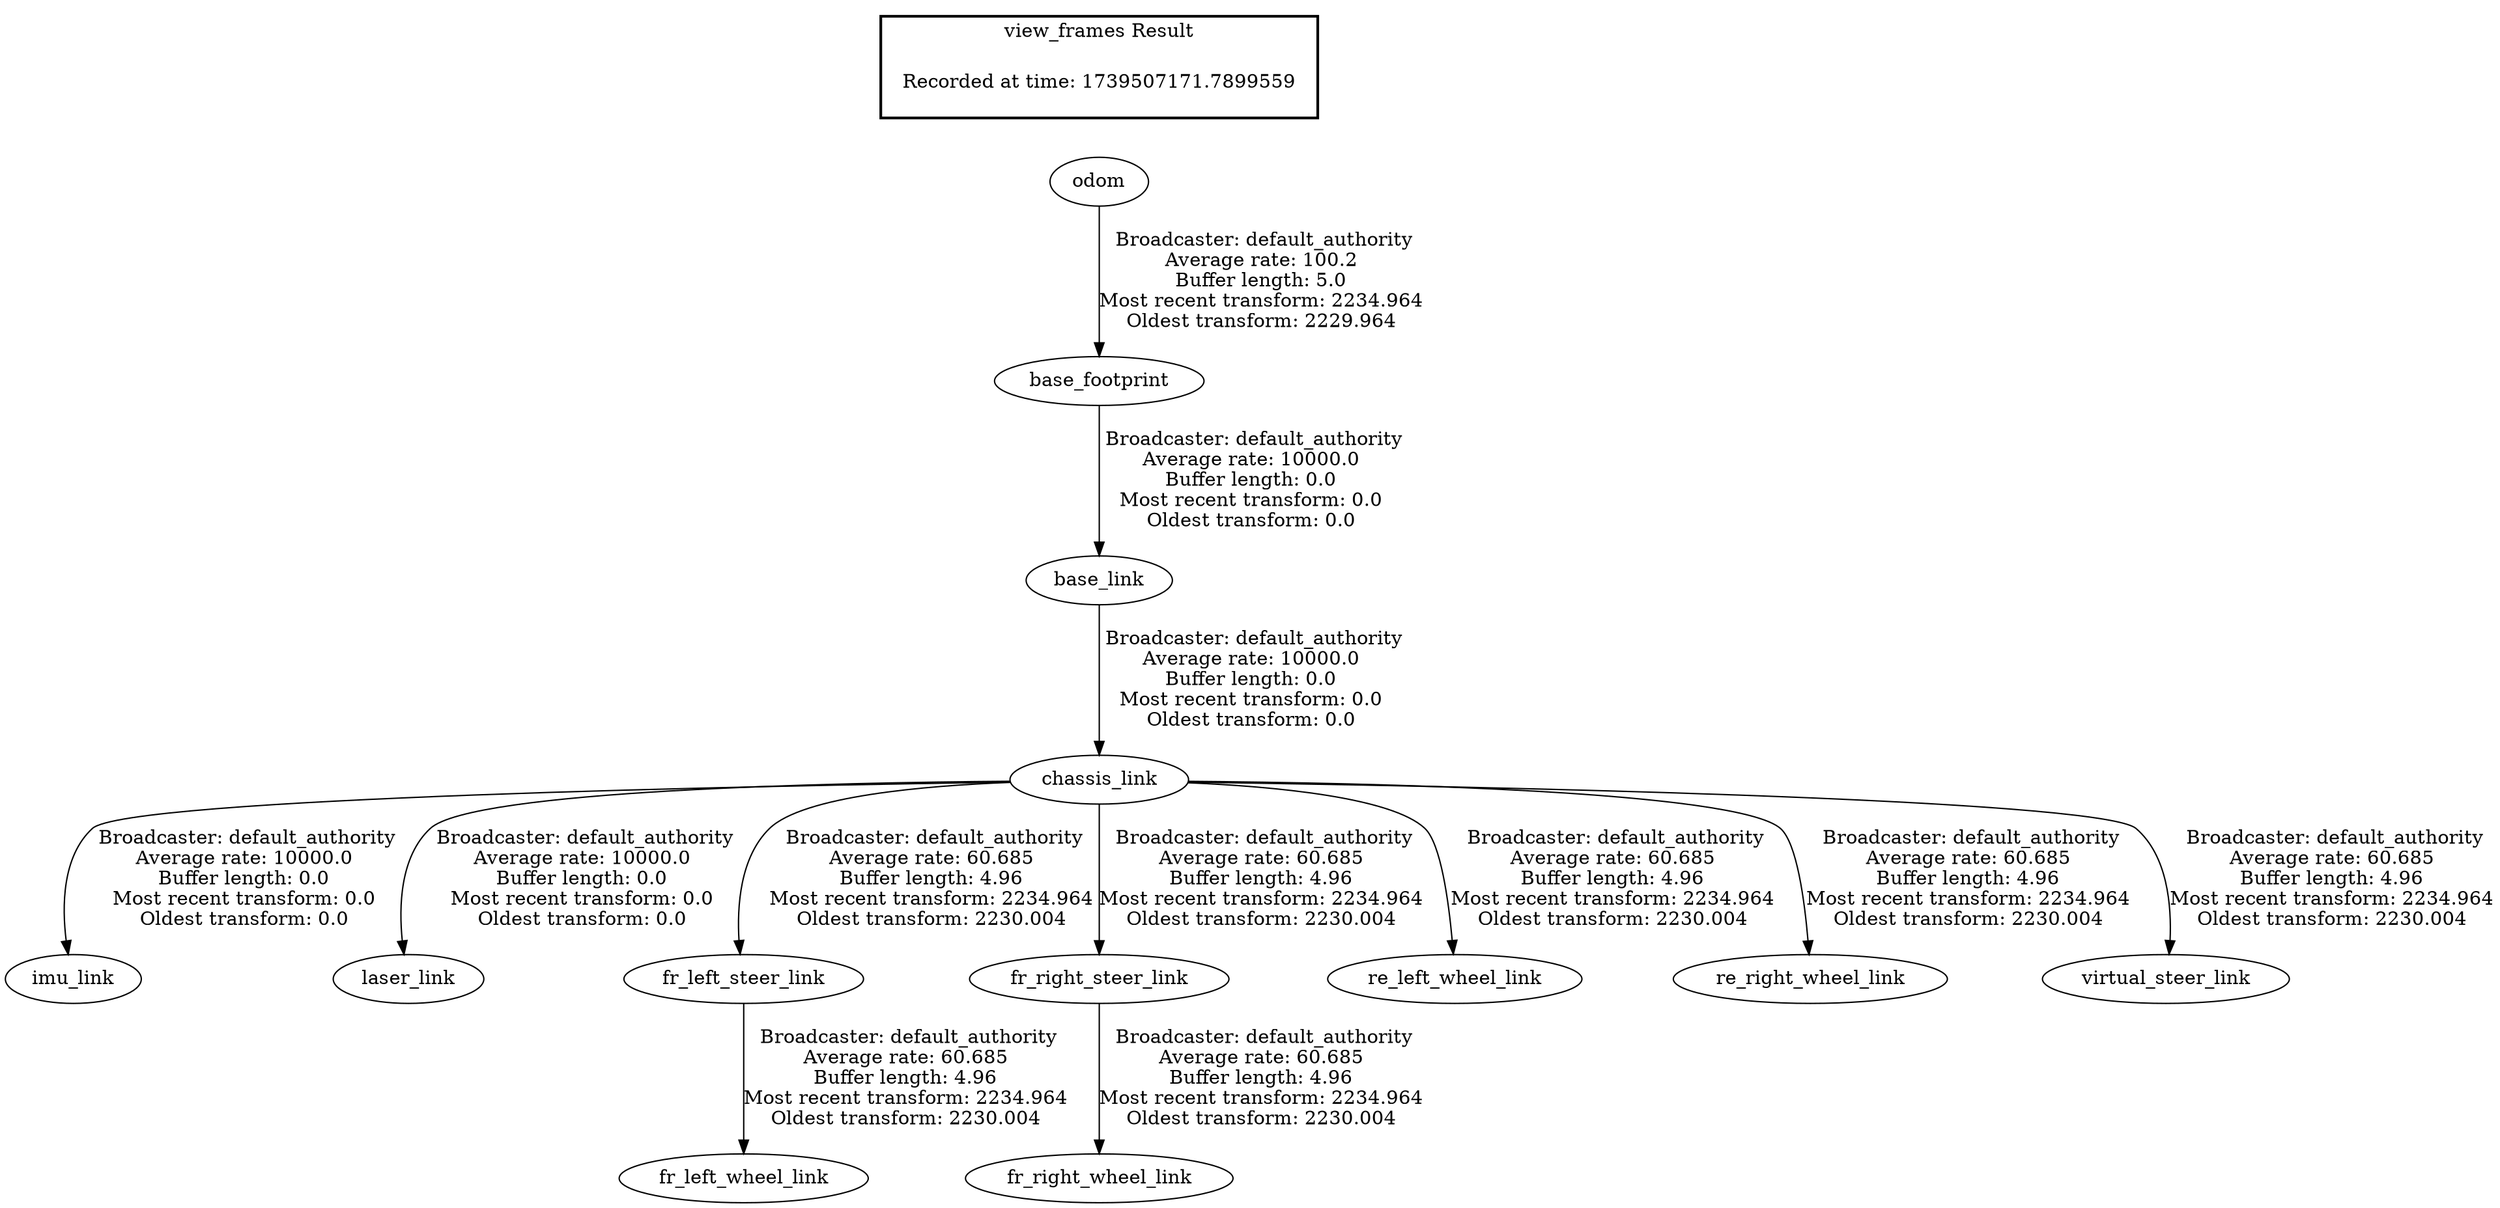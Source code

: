 digraph G {
"odom" -> "base_footprint"[label=" Broadcaster: default_authority\nAverage rate: 100.2\nBuffer length: 5.0\nMost recent transform: 2234.964\nOldest transform: 2229.964\n"];
"base_footprint" -> "base_link"[label=" Broadcaster: default_authority\nAverage rate: 10000.0\nBuffer length: 0.0\nMost recent transform: 0.0\nOldest transform: 0.0\n"];
"base_link" -> "chassis_link"[label=" Broadcaster: default_authority\nAverage rate: 10000.0\nBuffer length: 0.0\nMost recent transform: 0.0\nOldest transform: 0.0\n"];
"chassis_link" -> "imu_link"[label=" Broadcaster: default_authority\nAverage rate: 10000.0\nBuffer length: 0.0\nMost recent transform: 0.0\nOldest transform: 0.0\n"];
"chassis_link" -> "laser_link"[label=" Broadcaster: default_authority\nAverage rate: 10000.0\nBuffer length: 0.0\nMost recent transform: 0.0\nOldest transform: 0.0\n"];
"chassis_link" -> "fr_left_steer_link"[label=" Broadcaster: default_authority\nAverage rate: 60.685\nBuffer length: 4.96\nMost recent transform: 2234.964\nOldest transform: 2230.004\n"];
"fr_left_steer_link" -> "fr_left_wheel_link"[label=" Broadcaster: default_authority\nAverage rate: 60.685\nBuffer length: 4.96\nMost recent transform: 2234.964\nOldest transform: 2230.004\n"];
"chassis_link" -> "fr_right_steer_link"[label=" Broadcaster: default_authority\nAverage rate: 60.685\nBuffer length: 4.96\nMost recent transform: 2234.964\nOldest transform: 2230.004\n"];
"fr_right_steer_link" -> "fr_right_wheel_link"[label=" Broadcaster: default_authority\nAverage rate: 60.685\nBuffer length: 4.96\nMost recent transform: 2234.964\nOldest transform: 2230.004\n"];
"chassis_link" -> "re_left_wheel_link"[label=" Broadcaster: default_authority\nAverage rate: 60.685\nBuffer length: 4.96\nMost recent transform: 2234.964\nOldest transform: 2230.004\n"];
"chassis_link" -> "re_right_wheel_link"[label=" Broadcaster: default_authority\nAverage rate: 60.685\nBuffer length: 4.96\nMost recent transform: 2234.964\nOldest transform: 2230.004\n"];
"chassis_link" -> "virtual_steer_link"[label=" Broadcaster: default_authority\nAverage rate: 60.685\nBuffer length: 4.96\nMost recent transform: 2234.964\nOldest transform: 2230.004\n"];
edge [style=invis];
 subgraph cluster_legend { style=bold; color=black; label ="view_frames Result";
"Recorded at time: 1739507171.7899559"[ shape=plaintext ] ;
}->"odom";
}